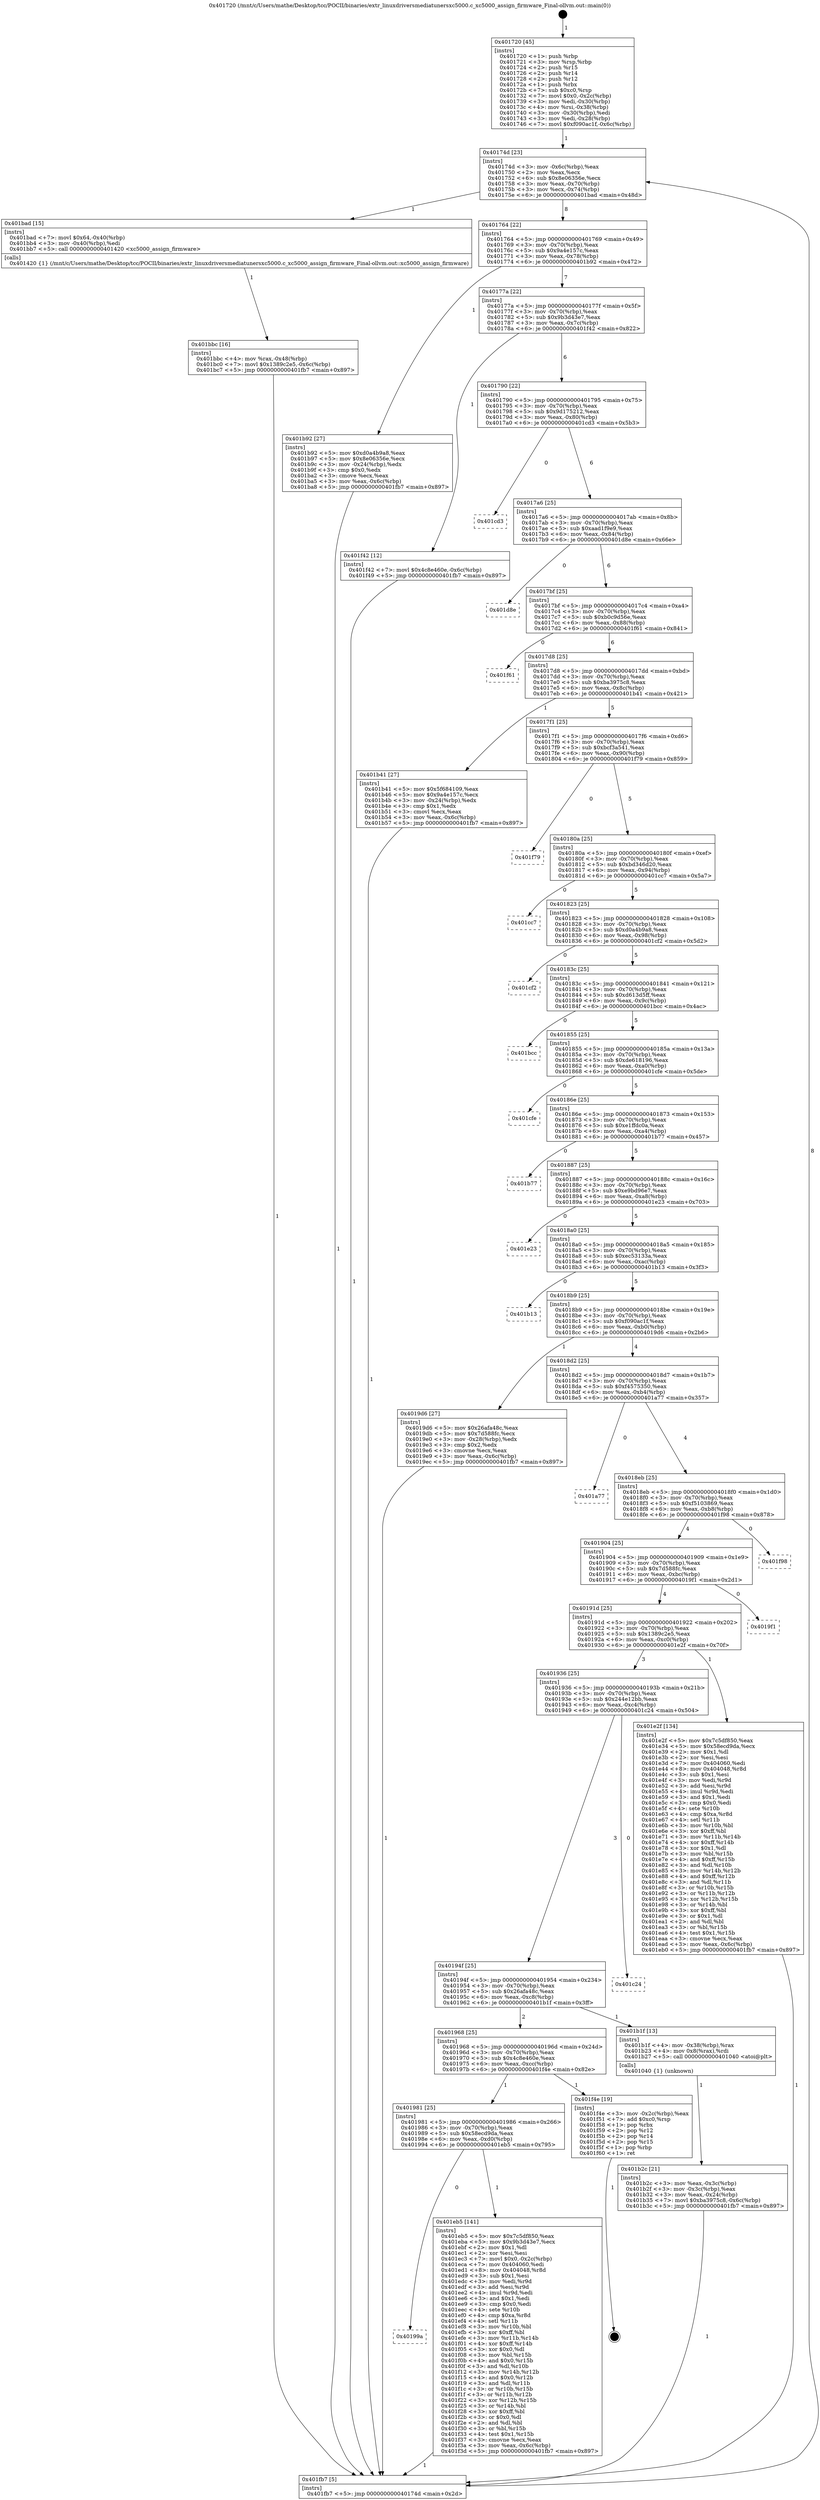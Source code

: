 digraph "0x401720" {
  label = "0x401720 (/mnt/c/Users/mathe/Desktop/tcc/POCII/binaries/extr_linuxdriversmediatunersxc5000.c_xc5000_assign_firmware_Final-ollvm.out::main(0))"
  labelloc = "t"
  node[shape=record]

  Entry [label="",width=0.3,height=0.3,shape=circle,fillcolor=black,style=filled]
  "0x40174d" [label="{
     0x40174d [23]\l
     | [instrs]\l
     &nbsp;&nbsp;0x40174d \<+3\>: mov -0x6c(%rbp),%eax\l
     &nbsp;&nbsp;0x401750 \<+2\>: mov %eax,%ecx\l
     &nbsp;&nbsp;0x401752 \<+6\>: sub $0x8e06356e,%ecx\l
     &nbsp;&nbsp;0x401758 \<+3\>: mov %eax,-0x70(%rbp)\l
     &nbsp;&nbsp;0x40175b \<+3\>: mov %ecx,-0x74(%rbp)\l
     &nbsp;&nbsp;0x40175e \<+6\>: je 0000000000401bad \<main+0x48d\>\l
  }"]
  "0x401bad" [label="{
     0x401bad [15]\l
     | [instrs]\l
     &nbsp;&nbsp;0x401bad \<+7\>: movl $0x64,-0x40(%rbp)\l
     &nbsp;&nbsp;0x401bb4 \<+3\>: mov -0x40(%rbp),%edi\l
     &nbsp;&nbsp;0x401bb7 \<+5\>: call 0000000000401420 \<xc5000_assign_firmware\>\l
     | [calls]\l
     &nbsp;&nbsp;0x401420 \{1\} (/mnt/c/Users/mathe/Desktop/tcc/POCII/binaries/extr_linuxdriversmediatunersxc5000.c_xc5000_assign_firmware_Final-ollvm.out::xc5000_assign_firmware)\l
  }"]
  "0x401764" [label="{
     0x401764 [22]\l
     | [instrs]\l
     &nbsp;&nbsp;0x401764 \<+5\>: jmp 0000000000401769 \<main+0x49\>\l
     &nbsp;&nbsp;0x401769 \<+3\>: mov -0x70(%rbp),%eax\l
     &nbsp;&nbsp;0x40176c \<+5\>: sub $0x9a4e157c,%eax\l
     &nbsp;&nbsp;0x401771 \<+3\>: mov %eax,-0x78(%rbp)\l
     &nbsp;&nbsp;0x401774 \<+6\>: je 0000000000401b92 \<main+0x472\>\l
  }"]
  Exit [label="",width=0.3,height=0.3,shape=circle,fillcolor=black,style=filled,peripheries=2]
  "0x401b92" [label="{
     0x401b92 [27]\l
     | [instrs]\l
     &nbsp;&nbsp;0x401b92 \<+5\>: mov $0xd0a4b9a8,%eax\l
     &nbsp;&nbsp;0x401b97 \<+5\>: mov $0x8e06356e,%ecx\l
     &nbsp;&nbsp;0x401b9c \<+3\>: mov -0x24(%rbp),%edx\l
     &nbsp;&nbsp;0x401b9f \<+3\>: cmp $0x0,%edx\l
     &nbsp;&nbsp;0x401ba2 \<+3\>: cmove %ecx,%eax\l
     &nbsp;&nbsp;0x401ba5 \<+3\>: mov %eax,-0x6c(%rbp)\l
     &nbsp;&nbsp;0x401ba8 \<+5\>: jmp 0000000000401fb7 \<main+0x897\>\l
  }"]
  "0x40177a" [label="{
     0x40177a [22]\l
     | [instrs]\l
     &nbsp;&nbsp;0x40177a \<+5\>: jmp 000000000040177f \<main+0x5f\>\l
     &nbsp;&nbsp;0x40177f \<+3\>: mov -0x70(%rbp),%eax\l
     &nbsp;&nbsp;0x401782 \<+5\>: sub $0x9b3d43e7,%eax\l
     &nbsp;&nbsp;0x401787 \<+3\>: mov %eax,-0x7c(%rbp)\l
     &nbsp;&nbsp;0x40178a \<+6\>: je 0000000000401f42 \<main+0x822\>\l
  }"]
  "0x40199a" [label="{
     0x40199a\l
  }", style=dashed]
  "0x401f42" [label="{
     0x401f42 [12]\l
     | [instrs]\l
     &nbsp;&nbsp;0x401f42 \<+7\>: movl $0x4c8e460e,-0x6c(%rbp)\l
     &nbsp;&nbsp;0x401f49 \<+5\>: jmp 0000000000401fb7 \<main+0x897\>\l
  }"]
  "0x401790" [label="{
     0x401790 [22]\l
     | [instrs]\l
     &nbsp;&nbsp;0x401790 \<+5\>: jmp 0000000000401795 \<main+0x75\>\l
     &nbsp;&nbsp;0x401795 \<+3\>: mov -0x70(%rbp),%eax\l
     &nbsp;&nbsp;0x401798 \<+5\>: sub $0x9d175212,%eax\l
     &nbsp;&nbsp;0x40179d \<+3\>: mov %eax,-0x80(%rbp)\l
     &nbsp;&nbsp;0x4017a0 \<+6\>: je 0000000000401cd3 \<main+0x5b3\>\l
  }"]
  "0x401eb5" [label="{
     0x401eb5 [141]\l
     | [instrs]\l
     &nbsp;&nbsp;0x401eb5 \<+5\>: mov $0x7c5df850,%eax\l
     &nbsp;&nbsp;0x401eba \<+5\>: mov $0x9b3d43e7,%ecx\l
     &nbsp;&nbsp;0x401ebf \<+2\>: mov $0x1,%dl\l
     &nbsp;&nbsp;0x401ec1 \<+2\>: xor %esi,%esi\l
     &nbsp;&nbsp;0x401ec3 \<+7\>: movl $0x0,-0x2c(%rbp)\l
     &nbsp;&nbsp;0x401eca \<+7\>: mov 0x404060,%edi\l
     &nbsp;&nbsp;0x401ed1 \<+8\>: mov 0x404048,%r8d\l
     &nbsp;&nbsp;0x401ed9 \<+3\>: sub $0x1,%esi\l
     &nbsp;&nbsp;0x401edc \<+3\>: mov %edi,%r9d\l
     &nbsp;&nbsp;0x401edf \<+3\>: add %esi,%r9d\l
     &nbsp;&nbsp;0x401ee2 \<+4\>: imul %r9d,%edi\l
     &nbsp;&nbsp;0x401ee6 \<+3\>: and $0x1,%edi\l
     &nbsp;&nbsp;0x401ee9 \<+3\>: cmp $0x0,%edi\l
     &nbsp;&nbsp;0x401eec \<+4\>: sete %r10b\l
     &nbsp;&nbsp;0x401ef0 \<+4\>: cmp $0xa,%r8d\l
     &nbsp;&nbsp;0x401ef4 \<+4\>: setl %r11b\l
     &nbsp;&nbsp;0x401ef8 \<+3\>: mov %r10b,%bl\l
     &nbsp;&nbsp;0x401efb \<+3\>: xor $0xff,%bl\l
     &nbsp;&nbsp;0x401efe \<+3\>: mov %r11b,%r14b\l
     &nbsp;&nbsp;0x401f01 \<+4\>: xor $0xff,%r14b\l
     &nbsp;&nbsp;0x401f05 \<+3\>: xor $0x0,%dl\l
     &nbsp;&nbsp;0x401f08 \<+3\>: mov %bl,%r15b\l
     &nbsp;&nbsp;0x401f0b \<+4\>: and $0x0,%r15b\l
     &nbsp;&nbsp;0x401f0f \<+3\>: and %dl,%r10b\l
     &nbsp;&nbsp;0x401f12 \<+3\>: mov %r14b,%r12b\l
     &nbsp;&nbsp;0x401f15 \<+4\>: and $0x0,%r12b\l
     &nbsp;&nbsp;0x401f19 \<+3\>: and %dl,%r11b\l
     &nbsp;&nbsp;0x401f1c \<+3\>: or %r10b,%r15b\l
     &nbsp;&nbsp;0x401f1f \<+3\>: or %r11b,%r12b\l
     &nbsp;&nbsp;0x401f22 \<+3\>: xor %r12b,%r15b\l
     &nbsp;&nbsp;0x401f25 \<+3\>: or %r14b,%bl\l
     &nbsp;&nbsp;0x401f28 \<+3\>: xor $0xff,%bl\l
     &nbsp;&nbsp;0x401f2b \<+3\>: or $0x0,%dl\l
     &nbsp;&nbsp;0x401f2e \<+2\>: and %dl,%bl\l
     &nbsp;&nbsp;0x401f30 \<+3\>: or %bl,%r15b\l
     &nbsp;&nbsp;0x401f33 \<+4\>: test $0x1,%r15b\l
     &nbsp;&nbsp;0x401f37 \<+3\>: cmovne %ecx,%eax\l
     &nbsp;&nbsp;0x401f3a \<+3\>: mov %eax,-0x6c(%rbp)\l
     &nbsp;&nbsp;0x401f3d \<+5\>: jmp 0000000000401fb7 \<main+0x897\>\l
  }"]
  "0x401cd3" [label="{
     0x401cd3\l
  }", style=dashed]
  "0x4017a6" [label="{
     0x4017a6 [25]\l
     | [instrs]\l
     &nbsp;&nbsp;0x4017a6 \<+5\>: jmp 00000000004017ab \<main+0x8b\>\l
     &nbsp;&nbsp;0x4017ab \<+3\>: mov -0x70(%rbp),%eax\l
     &nbsp;&nbsp;0x4017ae \<+5\>: sub $0xaad1f9e9,%eax\l
     &nbsp;&nbsp;0x4017b3 \<+6\>: mov %eax,-0x84(%rbp)\l
     &nbsp;&nbsp;0x4017b9 \<+6\>: je 0000000000401d8e \<main+0x66e\>\l
  }"]
  "0x401981" [label="{
     0x401981 [25]\l
     | [instrs]\l
     &nbsp;&nbsp;0x401981 \<+5\>: jmp 0000000000401986 \<main+0x266\>\l
     &nbsp;&nbsp;0x401986 \<+3\>: mov -0x70(%rbp),%eax\l
     &nbsp;&nbsp;0x401989 \<+5\>: sub $0x58ecd9da,%eax\l
     &nbsp;&nbsp;0x40198e \<+6\>: mov %eax,-0xd0(%rbp)\l
     &nbsp;&nbsp;0x401994 \<+6\>: je 0000000000401eb5 \<main+0x795\>\l
  }"]
  "0x401d8e" [label="{
     0x401d8e\l
  }", style=dashed]
  "0x4017bf" [label="{
     0x4017bf [25]\l
     | [instrs]\l
     &nbsp;&nbsp;0x4017bf \<+5\>: jmp 00000000004017c4 \<main+0xa4\>\l
     &nbsp;&nbsp;0x4017c4 \<+3\>: mov -0x70(%rbp),%eax\l
     &nbsp;&nbsp;0x4017c7 \<+5\>: sub $0xb0c9d56e,%eax\l
     &nbsp;&nbsp;0x4017cc \<+6\>: mov %eax,-0x88(%rbp)\l
     &nbsp;&nbsp;0x4017d2 \<+6\>: je 0000000000401f61 \<main+0x841\>\l
  }"]
  "0x401f4e" [label="{
     0x401f4e [19]\l
     | [instrs]\l
     &nbsp;&nbsp;0x401f4e \<+3\>: mov -0x2c(%rbp),%eax\l
     &nbsp;&nbsp;0x401f51 \<+7\>: add $0xc0,%rsp\l
     &nbsp;&nbsp;0x401f58 \<+1\>: pop %rbx\l
     &nbsp;&nbsp;0x401f59 \<+2\>: pop %r12\l
     &nbsp;&nbsp;0x401f5b \<+2\>: pop %r14\l
     &nbsp;&nbsp;0x401f5d \<+2\>: pop %r15\l
     &nbsp;&nbsp;0x401f5f \<+1\>: pop %rbp\l
     &nbsp;&nbsp;0x401f60 \<+1\>: ret\l
  }"]
  "0x401f61" [label="{
     0x401f61\l
  }", style=dashed]
  "0x4017d8" [label="{
     0x4017d8 [25]\l
     | [instrs]\l
     &nbsp;&nbsp;0x4017d8 \<+5\>: jmp 00000000004017dd \<main+0xbd\>\l
     &nbsp;&nbsp;0x4017dd \<+3\>: mov -0x70(%rbp),%eax\l
     &nbsp;&nbsp;0x4017e0 \<+5\>: sub $0xba3975c8,%eax\l
     &nbsp;&nbsp;0x4017e5 \<+6\>: mov %eax,-0x8c(%rbp)\l
     &nbsp;&nbsp;0x4017eb \<+6\>: je 0000000000401b41 \<main+0x421\>\l
  }"]
  "0x401bbc" [label="{
     0x401bbc [16]\l
     | [instrs]\l
     &nbsp;&nbsp;0x401bbc \<+4\>: mov %rax,-0x48(%rbp)\l
     &nbsp;&nbsp;0x401bc0 \<+7\>: movl $0x1389c2e5,-0x6c(%rbp)\l
     &nbsp;&nbsp;0x401bc7 \<+5\>: jmp 0000000000401fb7 \<main+0x897\>\l
  }"]
  "0x401b41" [label="{
     0x401b41 [27]\l
     | [instrs]\l
     &nbsp;&nbsp;0x401b41 \<+5\>: mov $0x5f684109,%eax\l
     &nbsp;&nbsp;0x401b46 \<+5\>: mov $0x9a4e157c,%ecx\l
     &nbsp;&nbsp;0x401b4b \<+3\>: mov -0x24(%rbp),%edx\l
     &nbsp;&nbsp;0x401b4e \<+3\>: cmp $0x1,%edx\l
     &nbsp;&nbsp;0x401b51 \<+3\>: cmovl %ecx,%eax\l
     &nbsp;&nbsp;0x401b54 \<+3\>: mov %eax,-0x6c(%rbp)\l
     &nbsp;&nbsp;0x401b57 \<+5\>: jmp 0000000000401fb7 \<main+0x897\>\l
  }"]
  "0x4017f1" [label="{
     0x4017f1 [25]\l
     | [instrs]\l
     &nbsp;&nbsp;0x4017f1 \<+5\>: jmp 00000000004017f6 \<main+0xd6\>\l
     &nbsp;&nbsp;0x4017f6 \<+3\>: mov -0x70(%rbp),%eax\l
     &nbsp;&nbsp;0x4017f9 \<+5\>: sub $0xbcf3a541,%eax\l
     &nbsp;&nbsp;0x4017fe \<+6\>: mov %eax,-0x90(%rbp)\l
     &nbsp;&nbsp;0x401804 \<+6\>: je 0000000000401f79 \<main+0x859\>\l
  }"]
  "0x401b2c" [label="{
     0x401b2c [21]\l
     | [instrs]\l
     &nbsp;&nbsp;0x401b2c \<+3\>: mov %eax,-0x3c(%rbp)\l
     &nbsp;&nbsp;0x401b2f \<+3\>: mov -0x3c(%rbp),%eax\l
     &nbsp;&nbsp;0x401b32 \<+3\>: mov %eax,-0x24(%rbp)\l
     &nbsp;&nbsp;0x401b35 \<+7\>: movl $0xba3975c8,-0x6c(%rbp)\l
     &nbsp;&nbsp;0x401b3c \<+5\>: jmp 0000000000401fb7 \<main+0x897\>\l
  }"]
  "0x401f79" [label="{
     0x401f79\l
  }", style=dashed]
  "0x40180a" [label="{
     0x40180a [25]\l
     | [instrs]\l
     &nbsp;&nbsp;0x40180a \<+5\>: jmp 000000000040180f \<main+0xef\>\l
     &nbsp;&nbsp;0x40180f \<+3\>: mov -0x70(%rbp),%eax\l
     &nbsp;&nbsp;0x401812 \<+5\>: sub $0xbd346d20,%eax\l
     &nbsp;&nbsp;0x401817 \<+6\>: mov %eax,-0x94(%rbp)\l
     &nbsp;&nbsp;0x40181d \<+6\>: je 0000000000401cc7 \<main+0x5a7\>\l
  }"]
  "0x401968" [label="{
     0x401968 [25]\l
     | [instrs]\l
     &nbsp;&nbsp;0x401968 \<+5\>: jmp 000000000040196d \<main+0x24d\>\l
     &nbsp;&nbsp;0x40196d \<+3\>: mov -0x70(%rbp),%eax\l
     &nbsp;&nbsp;0x401970 \<+5\>: sub $0x4c8e460e,%eax\l
     &nbsp;&nbsp;0x401975 \<+6\>: mov %eax,-0xcc(%rbp)\l
     &nbsp;&nbsp;0x40197b \<+6\>: je 0000000000401f4e \<main+0x82e\>\l
  }"]
  "0x401cc7" [label="{
     0x401cc7\l
  }", style=dashed]
  "0x401823" [label="{
     0x401823 [25]\l
     | [instrs]\l
     &nbsp;&nbsp;0x401823 \<+5\>: jmp 0000000000401828 \<main+0x108\>\l
     &nbsp;&nbsp;0x401828 \<+3\>: mov -0x70(%rbp),%eax\l
     &nbsp;&nbsp;0x40182b \<+5\>: sub $0xd0a4b9a8,%eax\l
     &nbsp;&nbsp;0x401830 \<+6\>: mov %eax,-0x98(%rbp)\l
     &nbsp;&nbsp;0x401836 \<+6\>: je 0000000000401cf2 \<main+0x5d2\>\l
  }"]
  "0x401b1f" [label="{
     0x401b1f [13]\l
     | [instrs]\l
     &nbsp;&nbsp;0x401b1f \<+4\>: mov -0x38(%rbp),%rax\l
     &nbsp;&nbsp;0x401b23 \<+4\>: mov 0x8(%rax),%rdi\l
     &nbsp;&nbsp;0x401b27 \<+5\>: call 0000000000401040 \<atoi@plt\>\l
     | [calls]\l
     &nbsp;&nbsp;0x401040 \{1\} (unknown)\l
  }"]
  "0x401cf2" [label="{
     0x401cf2\l
  }", style=dashed]
  "0x40183c" [label="{
     0x40183c [25]\l
     | [instrs]\l
     &nbsp;&nbsp;0x40183c \<+5\>: jmp 0000000000401841 \<main+0x121\>\l
     &nbsp;&nbsp;0x401841 \<+3\>: mov -0x70(%rbp),%eax\l
     &nbsp;&nbsp;0x401844 \<+5\>: sub $0xd613d5ff,%eax\l
     &nbsp;&nbsp;0x401849 \<+6\>: mov %eax,-0x9c(%rbp)\l
     &nbsp;&nbsp;0x40184f \<+6\>: je 0000000000401bcc \<main+0x4ac\>\l
  }"]
  "0x40194f" [label="{
     0x40194f [25]\l
     | [instrs]\l
     &nbsp;&nbsp;0x40194f \<+5\>: jmp 0000000000401954 \<main+0x234\>\l
     &nbsp;&nbsp;0x401954 \<+3\>: mov -0x70(%rbp),%eax\l
     &nbsp;&nbsp;0x401957 \<+5\>: sub $0x26afa48c,%eax\l
     &nbsp;&nbsp;0x40195c \<+6\>: mov %eax,-0xc8(%rbp)\l
     &nbsp;&nbsp;0x401962 \<+6\>: je 0000000000401b1f \<main+0x3ff\>\l
  }"]
  "0x401bcc" [label="{
     0x401bcc\l
  }", style=dashed]
  "0x401855" [label="{
     0x401855 [25]\l
     | [instrs]\l
     &nbsp;&nbsp;0x401855 \<+5\>: jmp 000000000040185a \<main+0x13a\>\l
     &nbsp;&nbsp;0x40185a \<+3\>: mov -0x70(%rbp),%eax\l
     &nbsp;&nbsp;0x40185d \<+5\>: sub $0xde618196,%eax\l
     &nbsp;&nbsp;0x401862 \<+6\>: mov %eax,-0xa0(%rbp)\l
     &nbsp;&nbsp;0x401868 \<+6\>: je 0000000000401cfe \<main+0x5de\>\l
  }"]
  "0x401c24" [label="{
     0x401c24\l
  }", style=dashed]
  "0x401cfe" [label="{
     0x401cfe\l
  }", style=dashed]
  "0x40186e" [label="{
     0x40186e [25]\l
     | [instrs]\l
     &nbsp;&nbsp;0x40186e \<+5\>: jmp 0000000000401873 \<main+0x153\>\l
     &nbsp;&nbsp;0x401873 \<+3\>: mov -0x70(%rbp),%eax\l
     &nbsp;&nbsp;0x401876 \<+5\>: sub $0xe1ffdc0a,%eax\l
     &nbsp;&nbsp;0x40187b \<+6\>: mov %eax,-0xa4(%rbp)\l
     &nbsp;&nbsp;0x401881 \<+6\>: je 0000000000401b77 \<main+0x457\>\l
  }"]
  "0x401936" [label="{
     0x401936 [25]\l
     | [instrs]\l
     &nbsp;&nbsp;0x401936 \<+5\>: jmp 000000000040193b \<main+0x21b\>\l
     &nbsp;&nbsp;0x40193b \<+3\>: mov -0x70(%rbp),%eax\l
     &nbsp;&nbsp;0x40193e \<+5\>: sub $0x244e12bb,%eax\l
     &nbsp;&nbsp;0x401943 \<+6\>: mov %eax,-0xc4(%rbp)\l
     &nbsp;&nbsp;0x401949 \<+6\>: je 0000000000401c24 \<main+0x504\>\l
  }"]
  "0x401b77" [label="{
     0x401b77\l
  }", style=dashed]
  "0x401887" [label="{
     0x401887 [25]\l
     | [instrs]\l
     &nbsp;&nbsp;0x401887 \<+5\>: jmp 000000000040188c \<main+0x16c\>\l
     &nbsp;&nbsp;0x40188c \<+3\>: mov -0x70(%rbp),%eax\l
     &nbsp;&nbsp;0x40188f \<+5\>: sub $0xe9bd96e7,%eax\l
     &nbsp;&nbsp;0x401894 \<+6\>: mov %eax,-0xa8(%rbp)\l
     &nbsp;&nbsp;0x40189a \<+6\>: je 0000000000401e23 \<main+0x703\>\l
  }"]
  "0x401e2f" [label="{
     0x401e2f [134]\l
     | [instrs]\l
     &nbsp;&nbsp;0x401e2f \<+5\>: mov $0x7c5df850,%eax\l
     &nbsp;&nbsp;0x401e34 \<+5\>: mov $0x58ecd9da,%ecx\l
     &nbsp;&nbsp;0x401e39 \<+2\>: mov $0x1,%dl\l
     &nbsp;&nbsp;0x401e3b \<+2\>: xor %esi,%esi\l
     &nbsp;&nbsp;0x401e3d \<+7\>: mov 0x404060,%edi\l
     &nbsp;&nbsp;0x401e44 \<+8\>: mov 0x404048,%r8d\l
     &nbsp;&nbsp;0x401e4c \<+3\>: sub $0x1,%esi\l
     &nbsp;&nbsp;0x401e4f \<+3\>: mov %edi,%r9d\l
     &nbsp;&nbsp;0x401e52 \<+3\>: add %esi,%r9d\l
     &nbsp;&nbsp;0x401e55 \<+4\>: imul %r9d,%edi\l
     &nbsp;&nbsp;0x401e59 \<+3\>: and $0x1,%edi\l
     &nbsp;&nbsp;0x401e5c \<+3\>: cmp $0x0,%edi\l
     &nbsp;&nbsp;0x401e5f \<+4\>: sete %r10b\l
     &nbsp;&nbsp;0x401e63 \<+4\>: cmp $0xa,%r8d\l
     &nbsp;&nbsp;0x401e67 \<+4\>: setl %r11b\l
     &nbsp;&nbsp;0x401e6b \<+3\>: mov %r10b,%bl\l
     &nbsp;&nbsp;0x401e6e \<+3\>: xor $0xff,%bl\l
     &nbsp;&nbsp;0x401e71 \<+3\>: mov %r11b,%r14b\l
     &nbsp;&nbsp;0x401e74 \<+4\>: xor $0xff,%r14b\l
     &nbsp;&nbsp;0x401e78 \<+3\>: xor $0x1,%dl\l
     &nbsp;&nbsp;0x401e7b \<+3\>: mov %bl,%r15b\l
     &nbsp;&nbsp;0x401e7e \<+4\>: and $0xff,%r15b\l
     &nbsp;&nbsp;0x401e82 \<+3\>: and %dl,%r10b\l
     &nbsp;&nbsp;0x401e85 \<+3\>: mov %r14b,%r12b\l
     &nbsp;&nbsp;0x401e88 \<+4\>: and $0xff,%r12b\l
     &nbsp;&nbsp;0x401e8c \<+3\>: and %dl,%r11b\l
     &nbsp;&nbsp;0x401e8f \<+3\>: or %r10b,%r15b\l
     &nbsp;&nbsp;0x401e92 \<+3\>: or %r11b,%r12b\l
     &nbsp;&nbsp;0x401e95 \<+3\>: xor %r12b,%r15b\l
     &nbsp;&nbsp;0x401e98 \<+3\>: or %r14b,%bl\l
     &nbsp;&nbsp;0x401e9b \<+3\>: xor $0xff,%bl\l
     &nbsp;&nbsp;0x401e9e \<+3\>: or $0x1,%dl\l
     &nbsp;&nbsp;0x401ea1 \<+2\>: and %dl,%bl\l
     &nbsp;&nbsp;0x401ea3 \<+3\>: or %bl,%r15b\l
     &nbsp;&nbsp;0x401ea6 \<+4\>: test $0x1,%r15b\l
     &nbsp;&nbsp;0x401eaa \<+3\>: cmovne %ecx,%eax\l
     &nbsp;&nbsp;0x401ead \<+3\>: mov %eax,-0x6c(%rbp)\l
     &nbsp;&nbsp;0x401eb0 \<+5\>: jmp 0000000000401fb7 \<main+0x897\>\l
  }"]
  "0x401e23" [label="{
     0x401e23\l
  }", style=dashed]
  "0x4018a0" [label="{
     0x4018a0 [25]\l
     | [instrs]\l
     &nbsp;&nbsp;0x4018a0 \<+5\>: jmp 00000000004018a5 \<main+0x185\>\l
     &nbsp;&nbsp;0x4018a5 \<+3\>: mov -0x70(%rbp),%eax\l
     &nbsp;&nbsp;0x4018a8 \<+5\>: sub $0xec53133a,%eax\l
     &nbsp;&nbsp;0x4018ad \<+6\>: mov %eax,-0xac(%rbp)\l
     &nbsp;&nbsp;0x4018b3 \<+6\>: je 0000000000401b13 \<main+0x3f3\>\l
  }"]
  "0x40191d" [label="{
     0x40191d [25]\l
     | [instrs]\l
     &nbsp;&nbsp;0x40191d \<+5\>: jmp 0000000000401922 \<main+0x202\>\l
     &nbsp;&nbsp;0x401922 \<+3\>: mov -0x70(%rbp),%eax\l
     &nbsp;&nbsp;0x401925 \<+5\>: sub $0x1389c2e5,%eax\l
     &nbsp;&nbsp;0x40192a \<+6\>: mov %eax,-0xc0(%rbp)\l
     &nbsp;&nbsp;0x401930 \<+6\>: je 0000000000401e2f \<main+0x70f\>\l
  }"]
  "0x401b13" [label="{
     0x401b13\l
  }", style=dashed]
  "0x4018b9" [label="{
     0x4018b9 [25]\l
     | [instrs]\l
     &nbsp;&nbsp;0x4018b9 \<+5\>: jmp 00000000004018be \<main+0x19e\>\l
     &nbsp;&nbsp;0x4018be \<+3\>: mov -0x70(%rbp),%eax\l
     &nbsp;&nbsp;0x4018c1 \<+5\>: sub $0xf090ac1f,%eax\l
     &nbsp;&nbsp;0x4018c6 \<+6\>: mov %eax,-0xb0(%rbp)\l
     &nbsp;&nbsp;0x4018cc \<+6\>: je 00000000004019d6 \<main+0x2b6\>\l
  }"]
  "0x4019f1" [label="{
     0x4019f1\l
  }", style=dashed]
  "0x4019d6" [label="{
     0x4019d6 [27]\l
     | [instrs]\l
     &nbsp;&nbsp;0x4019d6 \<+5\>: mov $0x26afa48c,%eax\l
     &nbsp;&nbsp;0x4019db \<+5\>: mov $0x7d588fc,%ecx\l
     &nbsp;&nbsp;0x4019e0 \<+3\>: mov -0x28(%rbp),%edx\l
     &nbsp;&nbsp;0x4019e3 \<+3\>: cmp $0x2,%edx\l
     &nbsp;&nbsp;0x4019e6 \<+3\>: cmovne %ecx,%eax\l
     &nbsp;&nbsp;0x4019e9 \<+3\>: mov %eax,-0x6c(%rbp)\l
     &nbsp;&nbsp;0x4019ec \<+5\>: jmp 0000000000401fb7 \<main+0x897\>\l
  }"]
  "0x4018d2" [label="{
     0x4018d2 [25]\l
     | [instrs]\l
     &nbsp;&nbsp;0x4018d2 \<+5\>: jmp 00000000004018d7 \<main+0x1b7\>\l
     &nbsp;&nbsp;0x4018d7 \<+3\>: mov -0x70(%rbp),%eax\l
     &nbsp;&nbsp;0x4018da \<+5\>: sub $0xf4575350,%eax\l
     &nbsp;&nbsp;0x4018df \<+6\>: mov %eax,-0xb4(%rbp)\l
     &nbsp;&nbsp;0x4018e5 \<+6\>: je 0000000000401a77 \<main+0x357\>\l
  }"]
  "0x401fb7" [label="{
     0x401fb7 [5]\l
     | [instrs]\l
     &nbsp;&nbsp;0x401fb7 \<+5\>: jmp 000000000040174d \<main+0x2d\>\l
  }"]
  "0x401720" [label="{
     0x401720 [45]\l
     | [instrs]\l
     &nbsp;&nbsp;0x401720 \<+1\>: push %rbp\l
     &nbsp;&nbsp;0x401721 \<+3\>: mov %rsp,%rbp\l
     &nbsp;&nbsp;0x401724 \<+2\>: push %r15\l
     &nbsp;&nbsp;0x401726 \<+2\>: push %r14\l
     &nbsp;&nbsp;0x401728 \<+2\>: push %r12\l
     &nbsp;&nbsp;0x40172a \<+1\>: push %rbx\l
     &nbsp;&nbsp;0x40172b \<+7\>: sub $0xc0,%rsp\l
     &nbsp;&nbsp;0x401732 \<+7\>: movl $0x0,-0x2c(%rbp)\l
     &nbsp;&nbsp;0x401739 \<+3\>: mov %edi,-0x30(%rbp)\l
     &nbsp;&nbsp;0x40173c \<+4\>: mov %rsi,-0x38(%rbp)\l
     &nbsp;&nbsp;0x401740 \<+3\>: mov -0x30(%rbp),%edi\l
     &nbsp;&nbsp;0x401743 \<+3\>: mov %edi,-0x28(%rbp)\l
     &nbsp;&nbsp;0x401746 \<+7\>: movl $0xf090ac1f,-0x6c(%rbp)\l
  }"]
  "0x401904" [label="{
     0x401904 [25]\l
     | [instrs]\l
     &nbsp;&nbsp;0x401904 \<+5\>: jmp 0000000000401909 \<main+0x1e9\>\l
     &nbsp;&nbsp;0x401909 \<+3\>: mov -0x70(%rbp),%eax\l
     &nbsp;&nbsp;0x40190c \<+5\>: sub $0x7d588fc,%eax\l
     &nbsp;&nbsp;0x401911 \<+6\>: mov %eax,-0xbc(%rbp)\l
     &nbsp;&nbsp;0x401917 \<+6\>: je 00000000004019f1 \<main+0x2d1\>\l
  }"]
  "0x401a77" [label="{
     0x401a77\l
  }", style=dashed]
  "0x4018eb" [label="{
     0x4018eb [25]\l
     | [instrs]\l
     &nbsp;&nbsp;0x4018eb \<+5\>: jmp 00000000004018f0 \<main+0x1d0\>\l
     &nbsp;&nbsp;0x4018f0 \<+3\>: mov -0x70(%rbp),%eax\l
     &nbsp;&nbsp;0x4018f3 \<+5\>: sub $0xf5103869,%eax\l
     &nbsp;&nbsp;0x4018f8 \<+6\>: mov %eax,-0xb8(%rbp)\l
     &nbsp;&nbsp;0x4018fe \<+6\>: je 0000000000401f98 \<main+0x878\>\l
  }"]
  "0x401f98" [label="{
     0x401f98\l
  }", style=dashed]
  Entry -> "0x401720" [label=" 1"]
  "0x40174d" -> "0x401bad" [label=" 1"]
  "0x40174d" -> "0x401764" [label=" 8"]
  "0x401f4e" -> Exit [label=" 1"]
  "0x401764" -> "0x401b92" [label=" 1"]
  "0x401764" -> "0x40177a" [label=" 7"]
  "0x401f42" -> "0x401fb7" [label=" 1"]
  "0x40177a" -> "0x401f42" [label=" 1"]
  "0x40177a" -> "0x401790" [label=" 6"]
  "0x401eb5" -> "0x401fb7" [label=" 1"]
  "0x401790" -> "0x401cd3" [label=" 0"]
  "0x401790" -> "0x4017a6" [label=" 6"]
  "0x401981" -> "0x40199a" [label=" 0"]
  "0x4017a6" -> "0x401d8e" [label=" 0"]
  "0x4017a6" -> "0x4017bf" [label=" 6"]
  "0x401981" -> "0x401eb5" [label=" 1"]
  "0x4017bf" -> "0x401f61" [label=" 0"]
  "0x4017bf" -> "0x4017d8" [label=" 6"]
  "0x401968" -> "0x401981" [label=" 1"]
  "0x4017d8" -> "0x401b41" [label=" 1"]
  "0x4017d8" -> "0x4017f1" [label=" 5"]
  "0x401968" -> "0x401f4e" [label=" 1"]
  "0x4017f1" -> "0x401f79" [label=" 0"]
  "0x4017f1" -> "0x40180a" [label=" 5"]
  "0x401e2f" -> "0x401fb7" [label=" 1"]
  "0x40180a" -> "0x401cc7" [label=" 0"]
  "0x40180a" -> "0x401823" [label=" 5"]
  "0x401bbc" -> "0x401fb7" [label=" 1"]
  "0x401823" -> "0x401cf2" [label=" 0"]
  "0x401823" -> "0x40183c" [label=" 5"]
  "0x401bad" -> "0x401bbc" [label=" 1"]
  "0x40183c" -> "0x401bcc" [label=" 0"]
  "0x40183c" -> "0x401855" [label=" 5"]
  "0x401b41" -> "0x401fb7" [label=" 1"]
  "0x401855" -> "0x401cfe" [label=" 0"]
  "0x401855" -> "0x40186e" [label=" 5"]
  "0x401b2c" -> "0x401fb7" [label=" 1"]
  "0x40186e" -> "0x401b77" [label=" 0"]
  "0x40186e" -> "0x401887" [label=" 5"]
  "0x40194f" -> "0x401968" [label=" 2"]
  "0x401887" -> "0x401e23" [label=" 0"]
  "0x401887" -> "0x4018a0" [label=" 5"]
  "0x40194f" -> "0x401b1f" [label=" 1"]
  "0x4018a0" -> "0x401b13" [label=" 0"]
  "0x4018a0" -> "0x4018b9" [label=" 5"]
  "0x401936" -> "0x40194f" [label=" 3"]
  "0x4018b9" -> "0x4019d6" [label=" 1"]
  "0x4018b9" -> "0x4018d2" [label=" 4"]
  "0x4019d6" -> "0x401fb7" [label=" 1"]
  "0x401720" -> "0x40174d" [label=" 1"]
  "0x401fb7" -> "0x40174d" [label=" 8"]
  "0x401936" -> "0x401c24" [label=" 0"]
  "0x4018d2" -> "0x401a77" [label=" 0"]
  "0x4018d2" -> "0x4018eb" [label=" 4"]
  "0x40191d" -> "0x401936" [label=" 3"]
  "0x4018eb" -> "0x401f98" [label=" 0"]
  "0x4018eb" -> "0x401904" [label=" 4"]
  "0x401b1f" -> "0x401b2c" [label=" 1"]
  "0x401904" -> "0x4019f1" [label=" 0"]
  "0x401904" -> "0x40191d" [label=" 4"]
  "0x401b92" -> "0x401fb7" [label=" 1"]
  "0x40191d" -> "0x401e2f" [label=" 1"]
}

